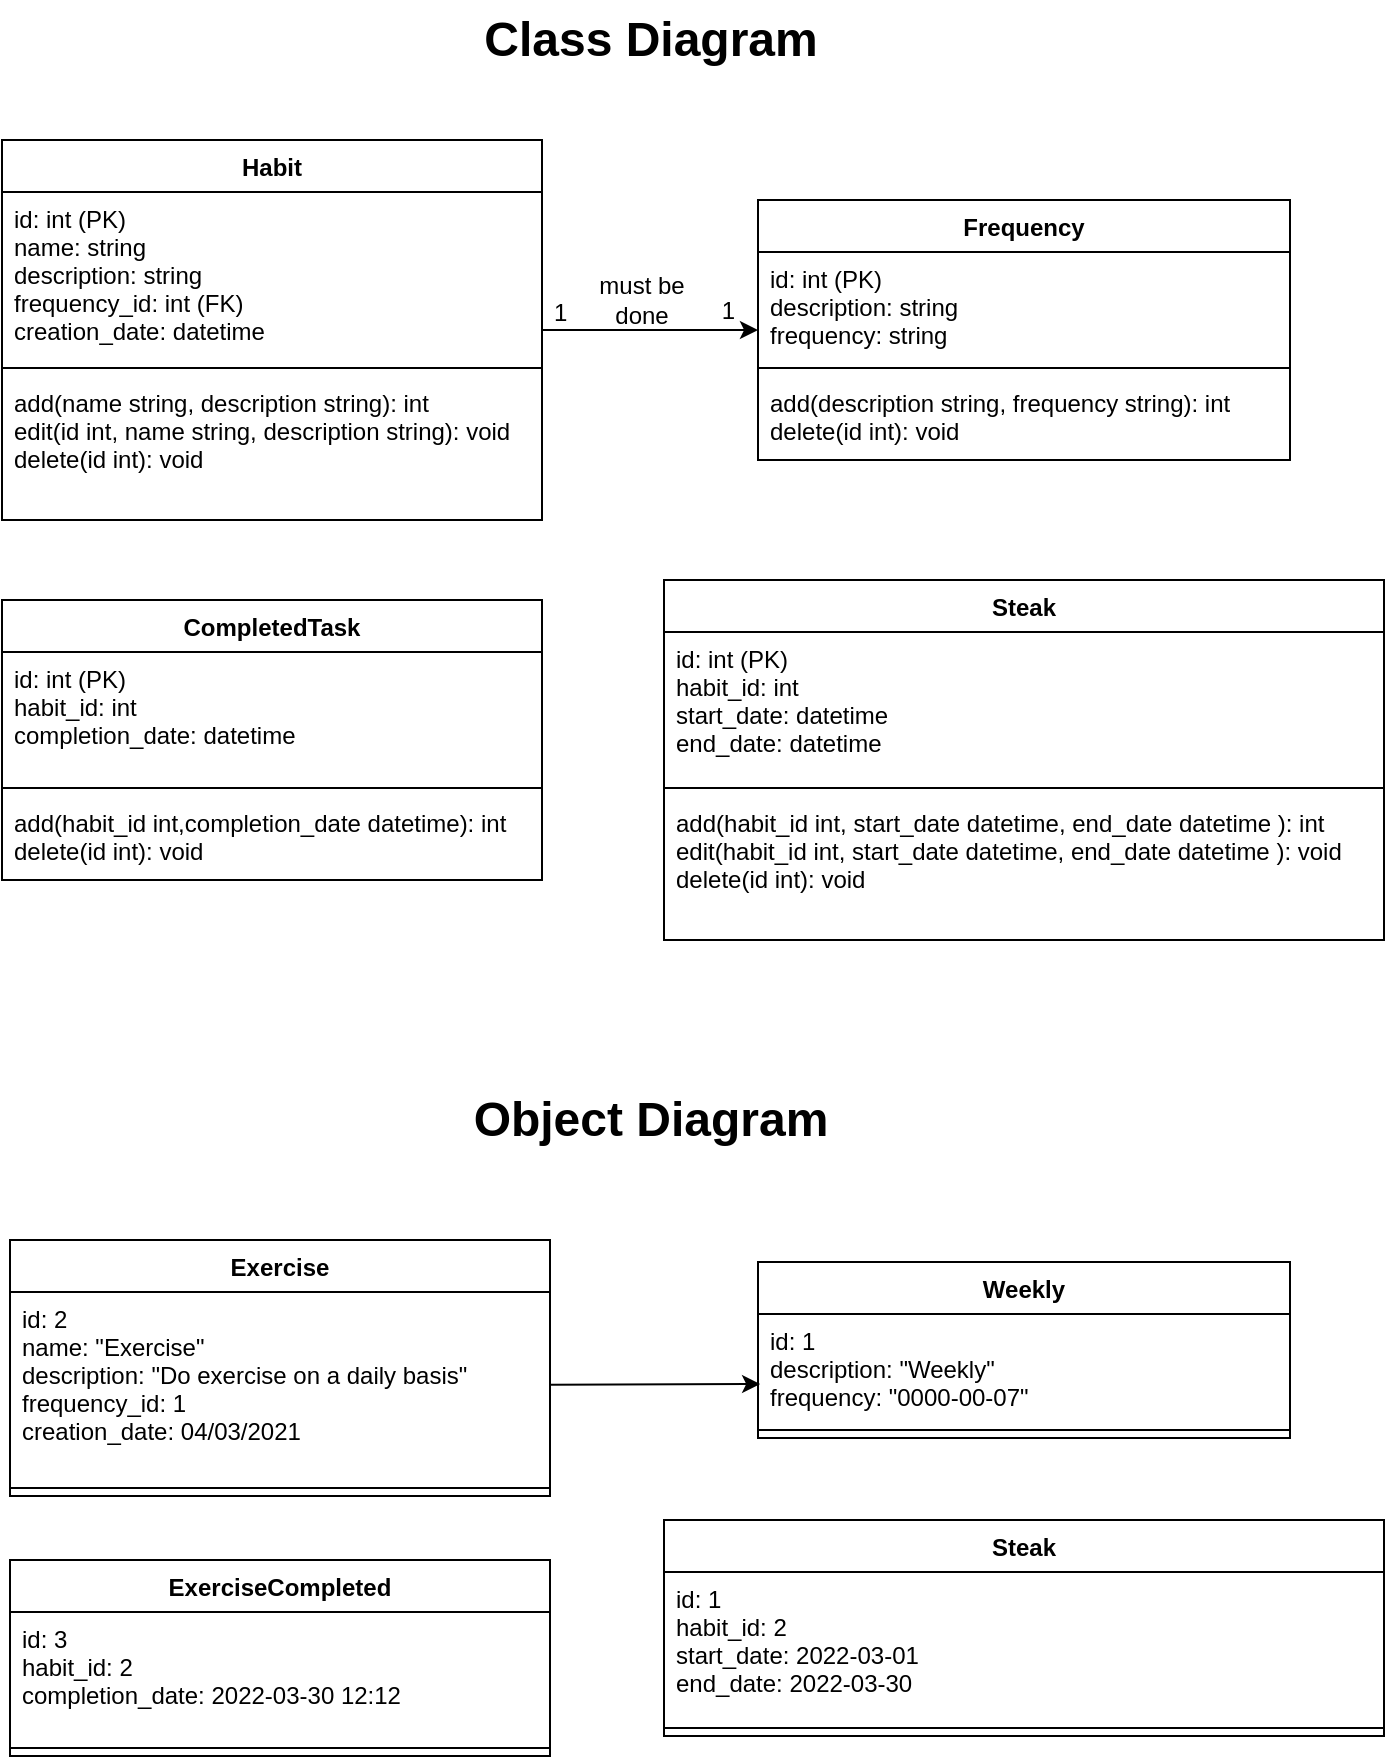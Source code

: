 <mxfile version="17.2.4" type="device"><diagram id="C5RBs43oDa-KdzZeNtuy" name="Page-1"><mxGraphModel dx="1038" dy="649" grid="1" gridSize="10" guides="1" tooltips="1" connect="1" arrows="1" fold="1" page="1" pageScale="1" pageWidth="827" pageHeight="1169" math="0" shadow="0"><root><mxCell id="WIyWlLk6GJQsqaUBKTNV-0"/><mxCell id="WIyWlLk6GJQsqaUBKTNV-1" parent="WIyWlLk6GJQsqaUBKTNV-0"/><mxCell id="m0pMUAV8SiHUk7gJJrRv-42" value="Exercise" style="swimlane;fontStyle=1;align=center;verticalAlign=top;childLayout=stackLayout;horizontal=1;startSize=26;horizontalStack=0;resizeParent=1;resizeParentMax=0;resizeLast=0;collapsible=1;marginBottom=0;" parent="WIyWlLk6GJQsqaUBKTNV-1" vertex="1"><mxGeometry x="94" y="650" width="270" height="128" as="geometry"/></mxCell><mxCell id="m0pMUAV8SiHUk7gJJrRv-43" value="id: 2&#10;name: &quot;Exercise&quot;&#10;description: &quot;Do exercise on a daily basis&quot;&#10;frequency_id: 1&#10;creation_date: 04/03/2021" style="text;strokeColor=none;fillColor=none;align=left;verticalAlign=top;spacingLeft=4;spacingRight=4;overflow=hidden;rotatable=0;points=[[0,0.5],[1,0.5]];portConstraint=eastwest;" parent="m0pMUAV8SiHUk7gJJrRv-42" vertex="1"><mxGeometry y="26" width="270" height="94" as="geometry"/></mxCell><mxCell id="m0pMUAV8SiHUk7gJJrRv-44" value="" style="line;strokeWidth=1;fillColor=none;align=left;verticalAlign=middle;spacingTop=-1;spacingLeft=3;spacingRight=3;rotatable=0;labelPosition=right;points=[];portConstraint=eastwest;" parent="m0pMUAV8SiHUk7gJJrRv-42" vertex="1"><mxGeometry y="120" width="270" height="8" as="geometry"/></mxCell><mxCell id="fiUc0pBpzJEAVKEJbmHn-10" value="" style="rounded=0;orthogonalLoop=1;jettySize=auto;html=1;" parent="WIyWlLk6GJQsqaUBKTNV-1" source="fiUc0pBpzJEAVKEJbmHn-0" target="fiUc0pBpzJEAVKEJbmHn-6" edge="1"><mxGeometry relative="1" as="geometry"/></mxCell><mxCell id="fiUc0pBpzJEAVKEJbmHn-0" value="Habit" style="swimlane;fontStyle=1;align=center;verticalAlign=top;childLayout=stackLayout;horizontal=1;startSize=26;horizontalStack=0;resizeParent=1;resizeParentMax=0;resizeLast=0;collapsible=1;marginBottom=0;" parent="WIyWlLk6GJQsqaUBKTNV-1" vertex="1"><mxGeometry x="90" y="100" width="270" height="190" as="geometry"/></mxCell><mxCell id="fiUc0pBpzJEAVKEJbmHn-1" value="id: int (PK)&#10;name: string&#10;description: string&#10;frequency_id: int (FK)&#10;creation_date: datetime&#10;" style="text;strokeColor=none;fillColor=none;align=left;verticalAlign=top;spacingLeft=4;spacingRight=4;overflow=hidden;rotatable=0;points=[[0,0.5],[1,0.5]];portConstraint=eastwest;" parent="fiUc0pBpzJEAVKEJbmHn-0" vertex="1"><mxGeometry y="26" width="270" height="84" as="geometry"/></mxCell><mxCell id="fiUc0pBpzJEAVKEJbmHn-2" value="" style="line;strokeWidth=1;fillColor=none;align=left;verticalAlign=middle;spacingTop=-1;spacingLeft=3;spacingRight=3;rotatable=0;labelPosition=right;points=[];portConstraint=eastwest;" parent="fiUc0pBpzJEAVKEJbmHn-0" vertex="1"><mxGeometry y="110" width="270" height="8" as="geometry"/></mxCell><mxCell id="fiUc0pBpzJEAVKEJbmHn-3" value="add(name string, description string): int&#10;edit(id int, name string, description string): void&#10;delete(id int): void" style="text;strokeColor=none;fillColor=none;align=left;verticalAlign=top;spacingLeft=4;spacingRight=4;overflow=hidden;rotatable=0;points=[[0,0.5],[1,0.5]];portConstraint=eastwest;" parent="fiUc0pBpzJEAVKEJbmHn-0" vertex="1"><mxGeometry y="118" width="270" height="72" as="geometry"/></mxCell><mxCell id="fiUc0pBpzJEAVKEJbmHn-6" value="Frequency" style="swimlane;fontStyle=1;align=center;verticalAlign=top;childLayout=stackLayout;horizontal=1;startSize=26;horizontalStack=0;resizeParent=1;resizeParentMax=0;resizeLast=0;collapsible=1;marginBottom=0;" parent="WIyWlLk6GJQsqaUBKTNV-1" vertex="1"><mxGeometry x="468" y="130" width="266" height="130" as="geometry"/></mxCell><mxCell id="fiUc0pBpzJEAVKEJbmHn-7" value="id: int (PK)&#10;description: string&#10;frequency: string&#10;" style="text;strokeColor=none;fillColor=none;align=left;verticalAlign=top;spacingLeft=4;spacingRight=4;overflow=hidden;rotatable=0;points=[[0,0.5],[1,0.5]];portConstraint=eastwest;" parent="fiUc0pBpzJEAVKEJbmHn-6" vertex="1"><mxGeometry y="26" width="266" height="54" as="geometry"/></mxCell><mxCell id="fiUc0pBpzJEAVKEJbmHn-8" value="" style="line;strokeWidth=1;fillColor=none;align=left;verticalAlign=middle;spacingTop=-1;spacingLeft=3;spacingRight=3;rotatable=0;labelPosition=right;points=[];portConstraint=eastwest;" parent="fiUc0pBpzJEAVKEJbmHn-6" vertex="1"><mxGeometry y="80" width="266" height="8" as="geometry"/></mxCell><mxCell id="fiUc0pBpzJEAVKEJbmHn-9" value="add(description string, frequency string): int&#10;delete(id int): void" style="text;strokeColor=none;fillColor=none;align=left;verticalAlign=top;spacingLeft=4;spacingRight=4;overflow=hidden;rotatable=0;points=[[0,0.5],[1,0.5]];portConstraint=eastwest;" parent="fiUc0pBpzJEAVKEJbmHn-6" vertex="1"><mxGeometry y="88" width="266" height="42" as="geometry"/></mxCell><mxCell id="fiUc0pBpzJEAVKEJbmHn-11" value="Weekly" style="swimlane;fontStyle=1;align=center;verticalAlign=top;childLayout=stackLayout;horizontal=1;startSize=26;horizontalStack=0;resizeParent=1;resizeParentMax=0;resizeLast=0;collapsible=1;marginBottom=0;" parent="WIyWlLk6GJQsqaUBKTNV-1" vertex="1"><mxGeometry x="468" y="661" width="266" height="88" as="geometry"/></mxCell><mxCell id="fiUc0pBpzJEAVKEJbmHn-12" value="id: 1&#10;description: &quot;Weekly&quot;&#10;frequency: &quot;0000-00-07&quot;&#10;" style="text;strokeColor=none;fillColor=none;align=left;verticalAlign=top;spacingLeft=4;spacingRight=4;overflow=hidden;rotatable=0;points=[[0,0.5],[1,0.5]];portConstraint=eastwest;" parent="fiUc0pBpzJEAVKEJbmHn-11" vertex="1"><mxGeometry y="26" width="266" height="54" as="geometry"/></mxCell><mxCell id="fiUc0pBpzJEAVKEJbmHn-13" value="" style="line;strokeWidth=1;fillColor=none;align=left;verticalAlign=middle;spacingTop=-1;spacingLeft=3;spacingRight=3;rotatable=0;labelPosition=right;points=[];portConstraint=eastwest;" parent="fiUc0pBpzJEAVKEJbmHn-11" vertex="1"><mxGeometry y="80" width="266" height="8" as="geometry"/></mxCell><mxCell id="fiUc0pBpzJEAVKEJbmHn-15" style="edgeStyle=none;rounded=0;orthogonalLoop=1;jettySize=auto;html=1;entryX=0.004;entryY=0.648;entryDx=0;entryDy=0;entryPerimeter=0;" parent="WIyWlLk6GJQsqaUBKTNV-1" source="m0pMUAV8SiHUk7gJJrRv-43" target="fiUc0pBpzJEAVKEJbmHn-12" edge="1"><mxGeometry relative="1" as="geometry"/></mxCell><mxCell id="fiUc0pBpzJEAVKEJbmHn-16" value="1" style="resizable=0;align=right;verticalAlign=bottom;labelBackgroundColor=none;fontSize=12;" parent="WIyWlLk6GJQsqaUBKTNV-1" connectable="0" vertex="1"><mxGeometry x="454" y="205" as="geometry"><mxPoint x="4" y="-11" as="offset"/></mxGeometry></mxCell><mxCell id="fiUc0pBpzJEAVKEJbmHn-17" value="1" style="resizable=0;align=left;verticalAlign=bottom;labelBackgroundColor=none;fontSize=12;" parent="WIyWlLk6GJQsqaUBKTNV-1" connectable="0" vertex="1"><mxGeometry x="364" y="195" as="geometry"/></mxCell><mxCell id="fiUc0pBpzJEAVKEJbmHn-19" value="CompletedTask" style="swimlane;fontStyle=1;align=center;verticalAlign=top;childLayout=stackLayout;horizontal=1;startSize=26;horizontalStack=0;resizeParent=1;resizeParentMax=0;resizeLast=0;collapsible=1;marginBottom=0;" parent="WIyWlLk6GJQsqaUBKTNV-1" vertex="1"><mxGeometry x="90" y="330" width="270" height="140" as="geometry"/></mxCell><mxCell id="fiUc0pBpzJEAVKEJbmHn-20" value="id: int (PK)&#10;habit_id: int&#10;completion_date: datetime" style="text;strokeColor=none;fillColor=none;align=left;verticalAlign=top;spacingLeft=4;spacingRight=4;overflow=hidden;rotatable=0;points=[[0,0.5],[1,0.5]];portConstraint=eastwest;" parent="fiUc0pBpzJEAVKEJbmHn-19" vertex="1"><mxGeometry y="26" width="270" height="64" as="geometry"/></mxCell><mxCell id="fiUc0pBpzJEAVKEJbmHn-21" value="" style="line;strokeWidth=1;fillColor=none;align=left;verticalAlign=middle;spacingTop=-1;spacingLeft=3;spacingRight=3;rotatable=0;labelPosition=right;points=[];portConstraint=eastwest;" parent="fiUc0pBpzJEAVKEJbmHn-19" vertex="1"><mxGeometry y="90" width="270" height="8" as="geometry"/></mxCell><mxCell id="fiUc0pBpzJEAVKEJbmHn-22" value="add(habit_id int,completion_date datetime): int&#10;delete(id int): void" style="text;strokeColor=none;fillColor=none;align=left;verticalAlign=top;spacingLeft=4;spacingRight=4;overflow=hidden;rotatable=0;points=[[0,0.5],[1,0.5]];portConstraint=eastwest;" parent="fiUc0pBpzJEAVKEJbmHn-19" vertex="1"><mxGeometry y="98" width="270" height="42" as="geometry"/></mxCell><mxCell id="fiUc0pBpzJEAVKEJbmHn-23" value="Class Diagram" style="text;strokeColor=none;fillColor=none;html=1;fontSize=24;fontStyle=1;verticalAlign=middle;align=center;" parent="WIyWlLk6GJQsqaUBKTNV-1" vertex="1"><mxGeometry x="364" y="30" width="100" height="40" as="geometry"/></mxCell><mxCell id="fiUc0pBpzJEAVKEJbmHn-24" value="Object Diagram" style="text;strokeColor=none;fillColor=none;html=1;fontSize=24;fontStyle=1;verticalAlign=middle;align=center;" parent="WIyWlLk6GJQsqaUBKTNV-1" vertex="1"><mxGeometry x="364" y="570" width="100" height="40" as="geometry"/></mxCell><mxCell id="fiUc0pBpzJEAVKEJbmHn-25" value="Steak" style="swimlane;fontStyle=1;align=center;verticalAlign=top;childLayout=stackLayout;horizontal=1;startSize=26;horizontalStack=0;resizeParent=1;resizeParentMax=0;resizeLast=0;collapsible=1;marginBottom=0;" parent="WIyWlLk6GJQsqaUBKTNV-1" vertex="1"><mxGeometry x="421" y="320" width="360" height="180" as="geometry"/></mxCell><mxCell id="fiUc0pBpzJEAVKEJbmHn-26" value="id: int (PK)&#10;habit_id: int&#10;start_date: datetime&#10;end_date: datetime" style="text;strokeColor=none;fillColor=none;align=left;verticalAlign=top;spacingLeft=4;spacingRight=4;overflow=hidden;rotatable=0;points=[[0,0.5],[1,0.5]];portConstraint=eastwest;" parent="fiUc0pBpzJEAVKEJbmHn-25" vertex="1"><mxGeometry y="26" width="360" height="74" as="geometry"/></mxCell><mxCell id="fiUc0pBpzJEAVKEJbmHn-27" value="" style="line;strokeWidth=1;fillColor=none;align=left;verticalAlign=middle;spacingTop=-1;spacingLeft=3;spacingRight=3;rotatable=0;labelPosition=right;points=[];portConstraint=eastwest;" parent="fiUc0pBpzJEAVKEJbmHn-25" vertex="1"><mxGeometry y="100" width="360" height="8" as="geometry"/></mxCell><mxCell id="fiUc0pBpzJEAVKEJbmHn-28" value="add(habit_id int, start_date datetime, end_date datetime ): int&#10;edit(habit_id int, start_date datetime, end_date datetime ): void&#10;delete(id int): void" style="text;strokeColor=none;fillColor=none;align=left;verticalAlign=top;spacingLeft=4;spacingRight=4;overflow=hidden;rotatable=0;points=[[0,0.5],[1,0.5]];portConstraint=eastwest;" parent="fiUc0pBpzJEAVKEJbmHn-25" vertex="1"><mxGeometry y="108" width="360" height="72" as="geometry"/></mxCell><mxCell id="fiUc0pBpzJEAVKEJbmHn-29" value="ExerciseCompleted" style="swimlane;fontStyle=1;align=center;verticalAlign=top;childLayout=stackLayout;horizontal=1;startSize=26;horizontalStack=0;resizeParent=1;resizeParentMax=0;resizeLast=0;collapsible=1;marginBottom=0;" parent="WIyWlLk6GJQsqaUBKTNV-1" vertex="1"><mxGeometry x="94" y="810" width="270" height="98" as="geometry"/></mxCell><mxCell id="fiUc0pBpzJEAVKEJbmHn-30" value="id: 3&#10;habit_id: 2&#10;completion_date: 2022-03-30 12:12" style="text;strokeColor=none;fillColor=none;align=left;verticalAlign=top;spacingLeft=4;spacingRight=4;overflow=hidden;rotatable=0;points=[[0,0.5],[1,0.5]];portConstraint=eastwest;" parent="fiUc0pBpzJEAVKEJbmHn-29" vertex="1"><mxGeometry y="26" width="270" height="64" as="geometry"/></mxCell><mxCell id="fiUc0pBpzJEAVKEJbmHn-31" value="" style="line;strokeWidth=1;fillColor=none;align=left;verticalAlign=middle;spacingTop=-1;spacingLeft=3;spacingRight=3;rotatable=0;labelPosition=right;points=[];portConstraint=eastwest;" parent="fiUc0pBpzJEAVKEJbmHn-29" vertex="1"><mxGeometry y="90" width="270" height="8" as="geometry"/></mxCell><mxCell id="G5hvzu4X5GMangA4hQkI-0" value="must be done" style="text;html=1;strokeColor=none;fillColor=none;align=center;verticalAlign=middle;whiteSpace=wrap;rounded=0;" parent="WIyWlLk6GJQsqaUBKTNV-1" vertex="1"><mxGeometry x="380" y="165" width="60" height="30" as="geometry"/></mxCell><mxCell id="G5hvzu4X5GMangA4hQkI-1" value="Steak" style="swimlane;fontStyle=1;align=center;verticalAlign=top;childLayout=stackLayout;horizontal=1;startSize=26;horizontalStack=0;resizeParent=1;resizeParentMax=0;resizeLast=0;collapsible=1;marginBottom=0;" parent="WIyWlLk6GJQsqaUBKTNV-1" vertex="1"><mxGeometry x="421" y="790" width="360" height="108" as="geometry"/></mxCell><mxCell id="G5hvzu4X5GMangA4hQkI-2" value="id: 1&#10;habit_id: 2&#10;start_date: 2022-03-01&#10;end_date: 2022-03-30" style="text;strokeColor=none;fillColor=none;align=left;verticalAlign=top;spacingLeft=4;spacingRight=4;overflow=hidden;rotatable=0;points=[[0,0.5],[1,0.5]];portConstraint=eastwest;" parent="G5hvzu4X5GMangA4hQkI-1" vertex="1"><mxGeometry y="26" width="360" height="74" as="geometry"/></mxCell><mxCell id="G5hvzu4X5GMangA4hQkI-3" value="" style="line;strokeWidth=1;fillColor=none;align=left;verticalAlign=middle;spacingTop=-1;spacingLeft=3;spacingRight=3;rotatable=0;labelPosition=right;points=[];portConstraint=eastwest;" parent="G5hvzu4X5GMangA4hQkI-1" vertex="1"><mxGeometry y="100" width="360" height="8" as="geometry"/></mxCell></root></mxGraphModel></diagram></mxfile>